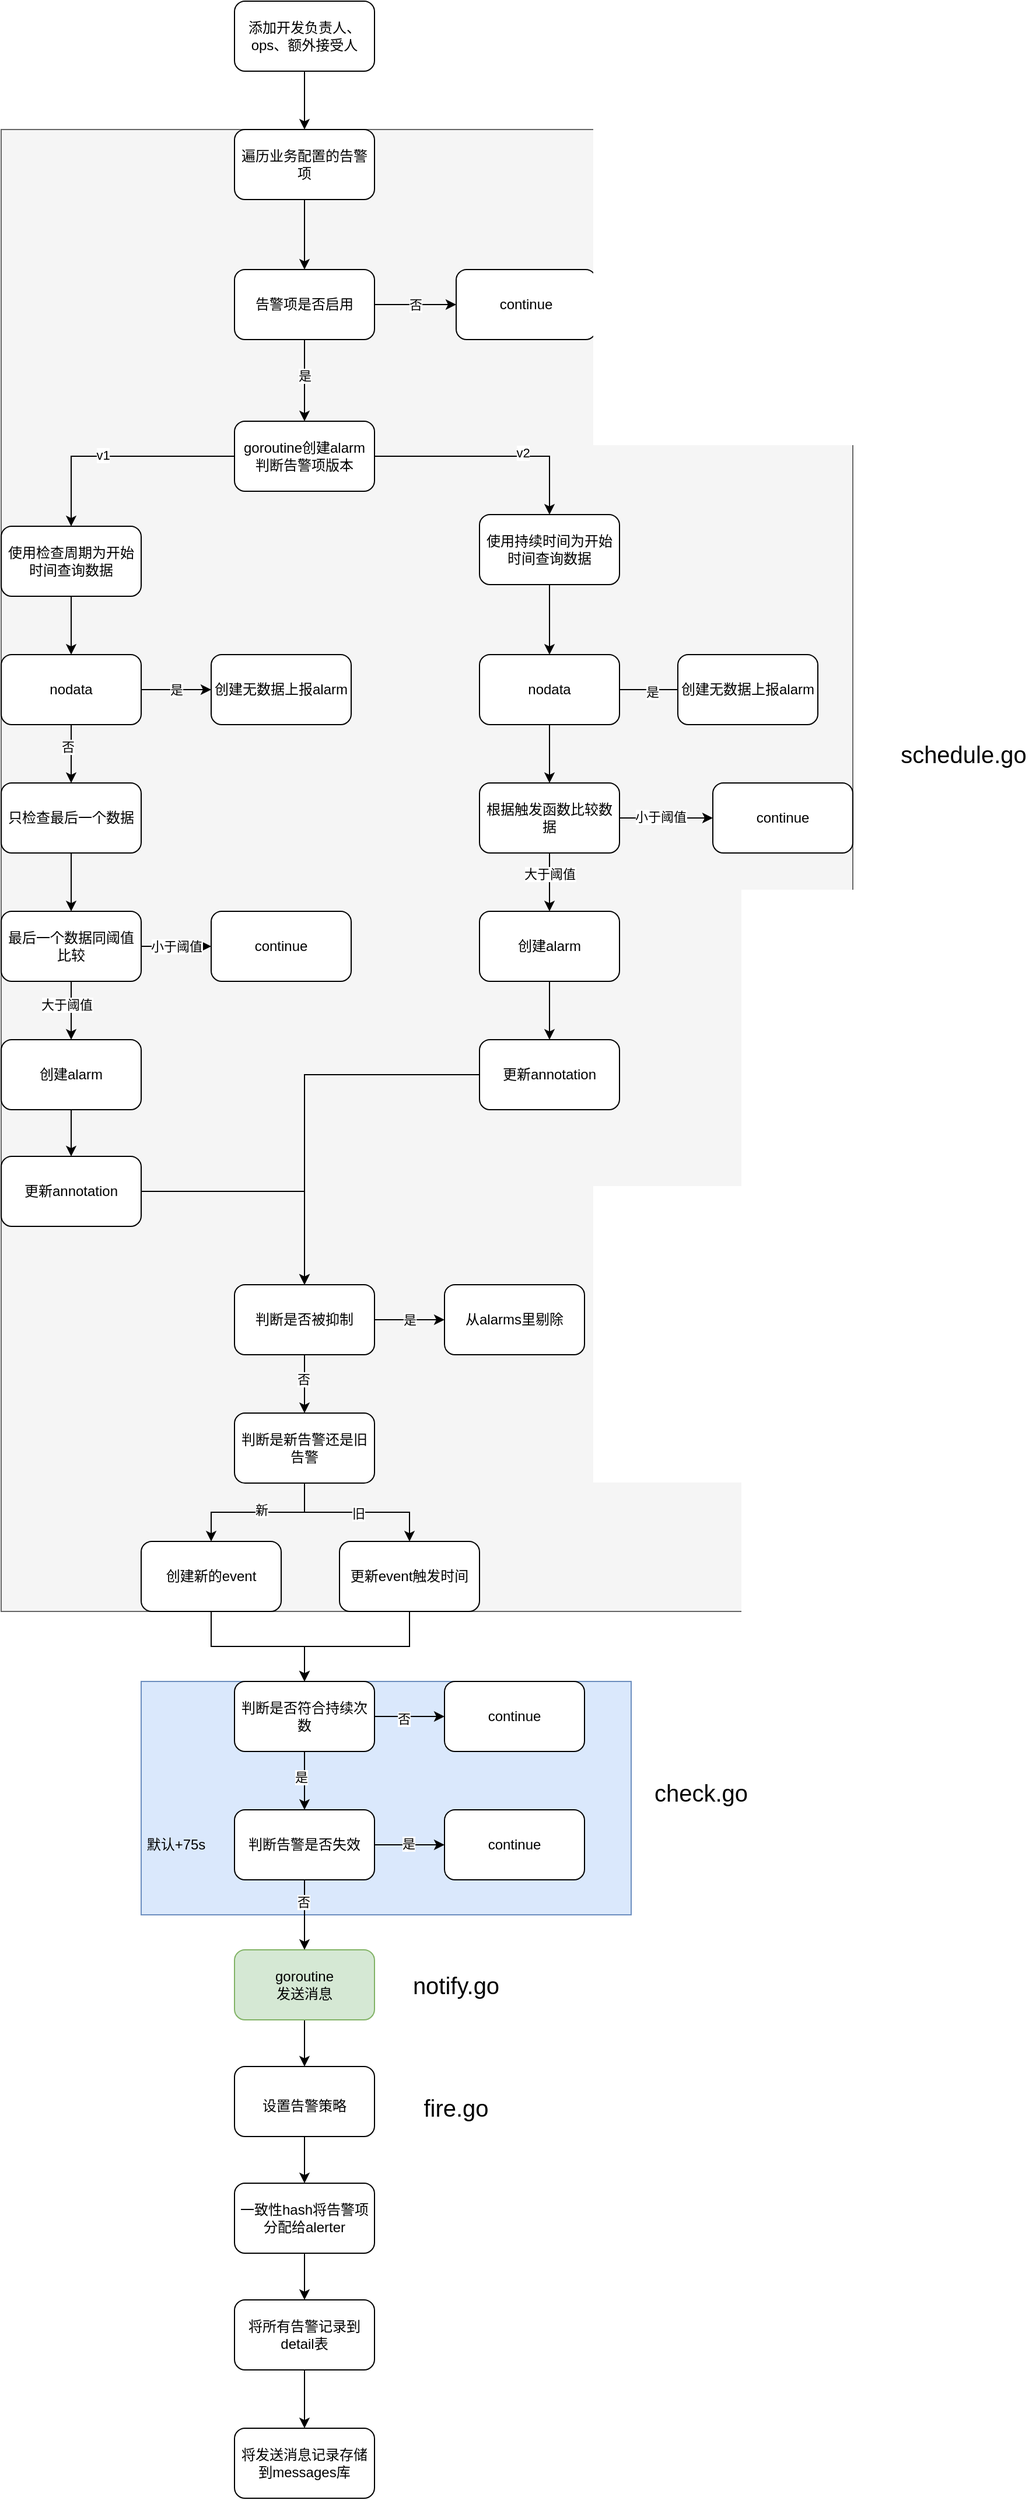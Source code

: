 <mxfile version="20.8.15" type="github">
  <diagram name="第 1 页" id="Kw1zBCnqG9tHCoyv4tqN">
    <mxGraphModel dx="823" dy="544" grid="1" gridSize="10" guides="1" tooltips="1" connect="1" arrows="1" fold="1" page="1" pageScale="1" pageWidth="827" pageHeight="1169" math="0" shadow="0">
      <root>
        <mxCell id="0" />
        <mxCell id="1" parent="0" />
        <mxCell id="XZRz8ud4CRZ0wjuStr5h-56" value="" style="edgeStyle=orthogonalEdgeStyle;rounded=0;orthogonalLoop=1;jettySize=auto;html=1;" edge="1" parent="1" source="XZRz8ud4CRZ0wjuStr5h-55" target="XZRz8ud4CRZ0wjuStr5h-11">
          <mxGeometry relative="1" as="geometry" />
        </mxCell>
        <mxCell id="XZRz8ud4CRZ0wjuStr5h-55" value="添加开发负责人、ops、额外接受人" style="rounded=1;whiteSpace=wrap;html=1;" vertex="1" parent="1">
          <mxGeometry x="280" y="120" width="120" height="60" as="geometry" />
        </mxCell>
        <mxCell id="XZRz8ud4CRZ0wjuStr5h-98" value="" style="edgeStyle=orthogonalEdgeStyle;rounded=0;orthogonalLoop=1;jettySize=auto;html=1;fontSize=20;" edge="1" parent="1" source="XZRz8ud4CRZ0wjuStr5h-67" target="XZRz8ud4CRZ0wjuStr5h-96">
          <mxGeometry relative="1" as="geometry" />
        </mxCell>
        <mxCell id="XZRz8ud4CRZ0wjuStr5h-67" value="goroutine&lt;br&gt;发送消息" style="whiteSpace=wrap;html=1;rounded=1;fillColor=#d5e8d4;strokeColor=#82b366;" vertex="1" parent="1">
          <mxGeometry x="280" y="1790" width="120" height="60" as="geometry" />
        </mxCell>
        <mxCell id="XZRz8ud4CRZ0wjuStr5h-83" style="edgeStyle=orthogonalEdgeStyle;rounded=0;orthogonalLoop=1;jettySize=auto;html=1;entryX=0.5;entryY=0;entryDx=0;entryDy=0;" edge="1" parent="1" source="XZRz8ud4CRZ0wjuStr5h-79" target="XZRz8ud4CRZ0wjuStr5h-57">
          <mxGeometry relative="1" as="geometry" />
        </mxCell>
        <mxCell id="XZRz8ud4CRZ0wjuStr5h-84" style="edgeStyle=orthogonalEdgeStyle;rounded=0;orthogonalLoop=1;jettySize=auto;html=1;entryX=0.5;entryY=0;entryDx=0;entryDy=0;" edge="1" parent="1" source="XZRz8ud4CRZ0wjuStr5h-80" target="XZRz8ud4CRZ0wjuStr5h-57">
          <mxGeometry relative="1" as="geometry" />
        </mxCell>
        <mxCell id="XZRz8ud4CRZ0wjuStr5h-89" value="" style="group;movable=1;resizable=1;rotatable=1;deletable=1;editable=1;connectable=1;fillColor=#dae8fc;strokeColor=#6c8ebf;" vertex="1" connectable="0" parent="1">
          <mxGeometry x="200" y="1560" width="420" height="200" as="geometry" />
        </mxCell>
        <mxCell id="XZRz8ud4CRZ0wjuStr5h-57" value="判断是否符合持续次数" style="whiteSpace=wrap;html=1;rounded=1;movable=0;resizable=0;rotatable=0;deletable=0;editable=0;connectable=0;" vertex="1" parent="XZRz8ud4CRZ0wjuStr5h-89">
          <mxGeometry x="80" width="120" height="60" as="geometry" />
        </mxCell>
        <mxCell id="XZRz8ud4CRZ0wjuStr5h-59" value="continue" style="whiteSpace=wrap;html=1;rounded=1;movable=0;resizable=0;rotatable=0;deletable=0;editable=0;connectable=0;" vertex="1" parent="XZRz8ud4CRZ0wjuStr5h-89">
          <mxGeometry x="260" width="120" height="60" as="geometry" />
        </mxCell>
        <mxCell id="XZRz8ud4CRZ0wjuStr5h-60" value="" style="edgeStyle=orthogonalEdgeStyle;rounded=0;orthogonalLoop=1;jettySize=auto;html=1;movable=0;resizable=0;rotatable=0;deletable=0;editable=0;connectable=0;" edge="1" parent="XZRz8ud4CRZ0wjuStr5h-89" source="XZRz8ud4CRZ0wjuStr5h-57" target="XZRz8ud4CRZ0wjuStr5h-59">
          <mxGeometry relative="1" as="geometry" />
        </mxCell>
        <mxCell id="XZRz8ud4CRZ0wjuStr5h-66" value="否" style="edgeLabel;html=1;align=center;verticalAlign=middle;resizable=0;points=[];movable=0;rotatable=0;deletable=0;editable=0;connectable=0;" vertex="1" connectable="0" parent="XZRz8ud4CRZ0wjuStr5h-60">
          <mxGeometry x="-0.18" y="-2" relative="1" as="geometry">
            <mxPoint as="offset" />
          </mxGeometry>
        </mxCell>
        <mxCell id="XZRz8ud4CRZ0wjuStr5h-61" value="判断告警是否失效" style="whiteSpace=wrap;html=1;rounded=1;movable=0;resizable=0;rotatable=0;deletable=0;editable=0;connectable=0;" vertex="1" parent="XZRz8ud4CRZ0wjuStr5h-89">
          <mxGeometry x="80" y="110" width="120" height="60" as="geometry" />
        </mxCell>
        <mxCell id="XZRz8ud4CRZ0wjuStr5h-62" value="" style="edgeStyle=orthogonalEdgeStyle;rounded=0;orthogonalLoop=1;jettySize=auto;html=1;movable=0;resizable=0;rotatable=0;deletable=0;editable=0;connectable=0;" edge="1" parent="XZRz8ud4CRZ0wjuStr5h-89" source="XZRz8ud4CRZ0wjuStr5h-57" target="XZRz8ud4CRZ0wjuStr5h-61">
          <mxGeometry relative="1" as="geometry" />
        </mxCell>
        <mxCell id="XZRz8ud4CRZ0wjuStr5h-69" value="是" style="edgeLabel;html=1;align=center;verticalAlign=middle;resizable=0;points=[];movable=0;rotatable=0;deletable=0;editable=0;connectable=0;" vertex="1" connectable="0" parent="XZRz8ud4CRZ0wjuStr5h-62">
          <mxGeometry x="-0.15" y="-3" relative="1" as="geometry">
            <mxPoint as="offset" />
          </mxGeometry>
        </mxCell>
        <mxCell id="XZRz8ud4CRZ0wjuStr5h-63" value="continue" style="whiteSpace=wrap;html=1;rounded=1;movable=0;resizable=0;rotatable=0;deletable=0;editable=0;connectable=0;" vertex="1" parent="XZRz8ud4CRZ0wjuStr5h-89">
          <mxGeometry x="260" y="110" width="120" height="60" as="geometry" />
        </mxCell>
        <mxCell id="XZRz8ud4CRZ0wjuStr5h-64" value="" style="edgeStyle=orthogonalEdgeStyle;rounded=0;orthogonalLoop=1;jettySize=auto;html=1;movable=0;resizable=0;rotatable=0;deletable=0;editable=0;connectable=0;" edge="1" parent="XZRz8ud4CRZ0wjuStr5h-89" source="XZRz8ud4CRZ0wjuStr5h-61" target="XZRz8ud4CRZ0wjuStr5h-63">
          <mxGeometry relative="1" as="geometry" />
        </mxCell>
        <mxCell id="XZRz8ud4CRZ0wjuStr5h-65" value="是" style="edgeLabel;html=1;align=center;verticalAlign=middle;resizable=0;points=[];movable=0;rotatable=0;deletable=0;editable=0;connectable=0;" vertex="1" connectable="0" parent="XZRz8ud4CRZ0wjuStr5h-64">
          <mxGeometry x="-0.032" y="1" relative="1" as="geometry">
            <mxPoint as="offset" />
          </mxGeometry>
        </mxCell>
        <mxCell id="XZRz8ud4CRZ0wjuStr5h-87" value="默认+75s" style="text;html=1;strokeColor=none;fillColor=none;align=center;verticalAlign=middle;whiteSpace=wrap;rounded=0;movable=0;resizable=0;rotatable=0;deletable=0;editable=0;connectable=0;" vertex="1" parent="XZRz8ud4CRZ0wjuStr5h-89">
          <mxGeometry y="125" width="60" height="30" as="geometry" />
        </mxCell>
        <mxCell id="XZRz8ud4CRZ0wjuStr5h-68" value="" style="edgeStyle=orthogonalEdgeStyle;rounded=0;orthogonalLoop=1;jettySize=auto;html=1;" edge="1" parent="1" source="XZRz8ud4CRZ0wjuStr5h-61" target="XZRz8ud4CRZ0wjuStr5h-67">
          <mxGeometry relative="1" as="geometry" />
        </mxCell>
        <mxCell id="XZRz8ud4CRZ0wjuStr5h-70" value="否" style="edgeLabel;html=1;align=center;verticalAlign=middle;resizable=0;points=[];movable=0;rotatable=0;deletable=0;editable=0;connectable=0;" vertex="1" connectable="0" parent="XZRz8ud4CRZ0wjuStr5h-68">
          <mxGeometry x="-0.38" y="-1" relative="1" as="geometry">
            <mxPoint as="offset" />
          </mxGeometry>
        </mxCell>
        <mxCell id="XZRz8ud4CRZ0wjuStr5h-90" value="&lt;font style=&quot;font-size: 20px;&quot;&gt;check.go&lt;/font&gt;" style="text;html=1;strokeColor=none;fillColor=none;align=center;verticalAlign=middle;whiteSpace=wrap;rounded=0;" vertex="1" parent="1">
          <mxGeometry x="650" y="1640" width="60" height="30" as="geometry" />
        </mxCell>
        <mxCell id="XZRz8ud4CRZ0wjuStr5h-91" value="" style="group;fillColor=#f5f5f5;fontColor=#333333;strokeColor=#666666;" vertex="1" connectable="0" parent="1">
          <mxGeometry x="80" y="230" width="730" height="1270" as="geometry" />
        </mxCell>
        <mxCell id="XZRz8ud4CRZ0wjuStr5h-1" value="告警项是否启用" style="rounded=1;whiteSpace=wrap;html=1;" vertex="1" parent="XZRz8ud4CRZ0wjuStr5h-91">
          <mxGeometry x="200" y="120" width="120" height="60" as="geometry" />
        </mxCell>
        <mxCell id="XZRz8ud4CRZ0wjuStr5h-2" value="goroutine创建alarm&lt;br&gt;判断告警项版本" style="rounded=1;whiteSpace=wrap;html=1;" vertex="1" parent="XZRz8ud4CRZ0wjuStr5h-91">
          <mxGeometry x="200" y="250" width="120" height="60" as="geometry" />
        </mxCell>
        <mxCell id="XZRz8ud4CRZ0wjuStr5h-3" value="" style="edgeStyle=orthogonalEdgeStyle;rounded=0;orthogonalLoop=1;jettySize=auto;html=1;" edge="1" parent="XZRz8ud4CRZ0wjuStr5h-91" source="XZRz8ud4CRZ0wjuStr5h-1" target="XZRz8ud4CRZ0wjuStr5h-2">
          <mxGeometry relative="1" as="geometry" />
        </mxCell>
        <mxCell id="XZRz8ud4CRZ0wjuStr5h-4" value="是" style="edgeLabel;html=1;align=center;verticalAlign=middle;resizable=0;points=[];" vertex="1" connectable="0" parent="XZRz8ud4CRZ0wjuStr5h-3">
          <mxGeometry x="-0.13" relative="1" as="geometry">
            <mxPoint as="offset" />
          </mxGeometry>
        </mxCell>
        <mxCell id="XZRz8ud4CRZ0wjuStr5h-5" value="使用检查周期为开始时间查询数据" style="rounded=1;whiteSpace=wrap;html=1;" vertex="1" parent="XZRz8ud4CRZ0wjuStr5h-91">
          <mxGeometry y="340" width="120" height="60" as="geometry" />
        </mxCell>
        <mxCell id="XZRz8ud4CRZ0wjuStr5h-7" style="edgeStyle=orthogonalEdgeStyle;rounded=0;orthogonalLoop=1;jettySize=auto;html=1;entryX=0.5;entryY=0;entryDx=0;entryDy=0;" edge="1" parent="XZRz8ud4CRZ0wjuStr5h-91" source="XZRz8ud4CRZ0wjuStr5h-2" target="XZRz8ud4CRZ0wjuStr5h-5">
          <mxGeometry relative="1" as="geometry" />
        </mxCell>
        <mxCell id="XZRz8ud4CRZ0wjuStr5h-8" value="v1" style="edgeLabel;html=1;align=center;verticalAlign=middle;resizable=0;points=[];" vertex="1" connectable="0" parent="XZRz8ud4CRZ0wjuStr5h-7">
          <mxGeometry x="0.133" y="-1" relative="1" as="geometry">
            <mxPoint as="offset" />
          </mxGeometry>
        </mxCell>
        <mxCell id="XZRz8ud4CRZ0wjuStr5h-6" value="使用持续时间为开始时间查询数据" style="rounded=1;whiteSpace=wrap;html=1;" vertex="1" parent="XZRz8ud4CRZ0wjuStr5h-91">
          <mxGeometry x="410" y="330" width="120" height="60" as="geometry" />
        </mxCell>
        <mxCell id="XZRz8ud4CRZ0wjuStr5h-9" style="edgeStyle=orthogonalEdgeStyle;rounded=0;orthogonalLoop=1;jettySize=auto;html=1;entryX=0.5;entryY=0;entryDx=0;entryDy=0;" edge="1" parent="XZRz8ud4CRZ0wjuStr5h-91" source="XZRz8ud4CRZ0wjuStr5h-2" target="XZRz8ud4CRZ0wjuStr5h-6">
          <mxGeometry relative="1" as="geometry" />
        </mxCell>
        <mxCell id="XZRz8ud4CRZ0wjuStr5h-10" value="v2" style="edgeLabel;html=1;align=center;verticalAlign=middle;resizable=0;points=[];" vertex="1" connectable="0" parent="XZRz8ud4CRZ0wjuStr5h-9">
          <mxGeometry x="0.272" y="3" relative="1" as="geometry">
            <mxPoint as="offset" />
          </mxGeometry>
        </mxCell>
        <mxCell id="XZRz8ud4CRZ0wjuStr5h-12" value="" style="edgeStyle=orthogonalEdgeStyle;rounded=0;orthogonalLoop=1;jettySize=auto;html=1;" edge="1" parent="XZRz8ud4CRZ0wjuStr5h-91" source="XZRz8ud4CRZ0wjuStr5h-11" target="XZRz8ud4CRZ0wjuStr5h-1">
          <mxGeometry relative="1" as="geometry" />
        </mxCell>
        <mxCell id="XZRz8ud4CRZ0wjuStr5h-11" value="遍历业务配置的告警项" style="rounded=1;whiteSpace=wrap;html=1;" vertex="1" parent="XZRz8ud4CRZ0wjuStr5h-91">
          <mxGeometry x="200" width="120" height="60" as="geometry" />
        </mxCell>
        <mxCell id="XZRz8ud4CRZ0wjuStr5h-14" value="continue" style="rounded=1;whiteSpace=wrap;html=1;" vertex="1" parent="XZRz8ud4CRZ0wjuStr5h-91">
          <mxGeometry x="390" y="120" width="120" height="60" as="geometry" />
        </mxCell>
        <mxCell id="XZRz8ud4CRZ0wjuStr5h-15" value="否" style="edgeStyle=orthogonalEdgeStyle;rounded=0;orthogonalLoop=1;jettySize=auto;html=1;" edge="1" parent="XZRz8ud4CRZ0wjuStr5h-91" source="XZRz8ud4CRZ0wjuStr5h-1" target="XZRz8ud4CRZ0wjuStr5h-14">
          <mxGeometry relative="1" as="geometry" />
        </mxCell>
        <mxCell id="XZRz8ud4CRZ0wjuStr5h-16" value="nodata" style="whiteSpace=wrap;html=1;rounded=1;" vertex="1" parent="XZRz8ud4CRZ0wjuStr5h-91">
          <mxGeometry y="450" width="120" height="60" as="geometry" />
        </mxCell>
        <mxCell id="XZRz8ud4CRZ0wjuStr5h-17" value="" style="edgeStyle=orthogonalEdgeStyle;rounded=0;orthogonalLoop=1;jettySize=auto;html=1;" edge="1" parent="XZRz8ud4CRZ0wjuStr5h-91" source="XZRz8ud4CRZ0wjuStr5h-5" target="XZRz8ud4CRZ0wjuStr5h-16">
          <mxGeometry relative="1" as="geometry" />
        </mxCell>
        <mxCell id="XZRz8ud4CRZ0wjuStr5h-19" value="创建无数据上报alarm" style="whiteSpace=wrap;html=1;rounded=1;" vertex="1" parent="XZRz8ud4CRZ0wjuStr5h-91">
          <mxGeometry x="180" y="450" width="120" height="60" as="geometry" />
        </mxCell>
        <mxCell id="XZRz8ud4CRZ0wjuStr5h-78" value="是" style="edgeStyle=orthogonalEdgeStyle;rounded=0;orthogonalLoop=1;jettySize=auto;html=1;" edge="1" parent="XZRz8ud4CRZ0wjuStr5h-91" source="XZRz8ud4CRZ0wjuStr5h-16" target="XZRz8ud4CRZ0wjuStr5h-19">
          <mxGeometry relative="1" as="geometry" />
        </mxCell>
        <mxCell id="XZRz8ud4CRZ0wjuStr5h-22" value="只检查最后一个数据" style="whiteSpace=wrap;html=1;rounded=1;" vertex="1" parent="XZRz8ud4CRZ0wjuStr5h-91">
          <mxGeometry y="560" width="120" height="60" as="geometry" />
        </mxCell>
        <mxCell id="XZRz8ud4CRZ0wjuStr5h-23" value="" style="edgeStyle=orthogonalEdgeStyle;rounded=0;orthogonalLoop=1;jettySize=auto;html=1;" edge="1" parent="XZRz8ud4CRZ0wjuStr5h-91" source="XZRz8ud4CRZ0wjuStr5h-16" target="XZRz8ud4CRZ0wjuStr5h-22">
          <mxGeometry relative="1" as="geometry" />
        </mxCell>
        <mxCell id="XZRz8ud4CRZ0wjuStr5h-24" value="否" style="edgeLabel;html=1;align=center;verticalAlign=middle;resizable=0;points=[];" vertex="1" connectable="0" parent="XZRz8ud4CRZ0wjuStr5h-23">
          <mxGeometry x="-0.269" y="-3" relative="1" as="geometry">
            <mxPoint as="offset" />
          </mxGeometry>
        </mxCell>
        <mxCell id="XZRz8ud4CRZ0wjuStr5h-25" value="最后一个数据同阈值比较" style="whiteSpace=wrap;html=1;rounded=1;" vertex="1" parent="XZRz8ud4CRZ0wjuStr5h-91">
          <mxGeometry y="670" width="120" height="60" as="geometry" />
        </mxCell>
        <mxCell id="XZRz8ud4CRZ0wjuStr5h-26" value="" style="edgeStyle=orthogonalEdgeStyle;rounded=0;orthogonalLoop=1;jettySize=auto;html=1;" edge="1" parent="XZRz8ud4CRZ0wjuStr5h-91" source="XZRz8ud4CRZ0wjuStr5h-22" target="XZRz8ud4CRZ0wjuStr5h-25">
          <mxGeometry relative="1" as="geometry" />
        </mxCell>
        <mxCell id="XZRz8ud4CRZ0wjuStr5h-27" value="创建alarm" style="whiteSpace=wrap;html=1;rounded=1;" vertex="1" parent="XZRz8ud4CRZ0wjuStr5h-91">
          <mxGeometry y="780" width="120" height="60" as="geometry" />
        </mxCell>
        <mxCell id="XZRz8ud4CRZ0wjuStr5h-28" value="" style="edgeStyle=orthogonalEdgeStyle;rounded=0;orthogonalLoop=1;jettySize=auto;html=1;" edge="1" parent="XZRz8ud4CRZ0wjuStr5h-91" source="XZRz8ud4CRZ0wjuStr5h-25" target="XZRz8ud4CRZ0wjuStr5h-27">
          <mxGeometry relative="1" as="geometry" />
        </mxCell>
        <mxCell id="XZRz8ud4CRZ0wjuStr5h-76" value="大于阈值" style="edgeLabel;html=1;align=center;verticalAlign=middle;resizable=0;points=[];" vertex="1" connectable="0" parent="XZRz8ud4CRZ0wjuStr5h-28">
          <mxGeometry x="-0.206" y="-4" relative="1" as="geometry">
            <mxPoint as="offset" />
          </mxGeometry>
        </mxCell>
        <mxCell id="XZRz8ud4CRZ0wjuStr5h-29" value="更新annotation" style="whiteSpace=wrap;html=1;rounded=1;" vertex="1" parent="XZRz8ud4CRZ0wjuStr5h-91">
          <mxGeometry y="880" width="120" height="60" as="geometry" />
        </mxCell>
        <mxCell id="XZRz8ud4CRZ0wjuStr5h-30" value="" style="edgeStyle=orthogonalEdgeStyle;rounded=0;orthogonalLoop=1;jettySize=auto;html=1;" edge="1" parent="XZRz8ud4CRZ0wjuStr5h-91" source="XZRz8ud4CRZ0wjuStr5h-27" target="XZRz8ud4CRZ0wjuStr5h-29">
          <mxGeometry relative="1" as="geometry" />
        </mxCell>
        <mxCell id="XZRz8ud4CRZ0wjuStr5h-31" value="" style="edgeStyle=orthogonalEdgeStyle;rounded=0;orthogonalLoop=1;jettySize=auto;html=1;" edge="1" parent="XZRz8ud4CRZ0wjuStr5h-91" source="XZRz8ud4CRZ0wjuStr5h-33">
          <mxGeometry relative="1" as="geometry">
            <mxPoint x="610.0" y="480.0" as="targetPoint" />
          </mxGeometry>
        </mxCell>
        <mxCell id="XZRz8ud4CRZ0wjuStr5h-32" value="是" style="edgeLabel;html=1;align=center;verticalAlign=middle;resizable=0;points=[];" vertex="1" connectable="0" parent="XZRz8ud4CRZ0wjuStr5h-31">
          <mxGeometry x="-0.311" y="-2" relative="1" as="geometry">
            <mxPoint as="offset" />
          </mxGeometry>
        </mxCell>
        <mxCell id="XZRz8ud4CRZ0wjuStr5h-33" value="nodata" style="whiteSpace=wrap;html=1;rounded=1;" vertex="1" parent="XZRz8ud4CRZ0wjuStr5h-91">
          <mxGeometry x="410" y="450" width="120" height="60" as="geometry" />
        </mxCell>
        <mxCell id="XZRz8ud4CRZ0wjuStr5h-35" value="" style="edgeStyle=orthogonalEdgeStyle;rounded=0;orthogonalLoop=1;jettySize=auto;html=1;" edge="1" parent="XZRz8ud4CRZ0wjuStr5h-91" source="XZRz8ud4CRZ0wjuStr5h-6" target="XZRz8ud4CRZ0wjuStr5h-33">
          <mxGeometry relative="1" as="geometry" />
        </mxCell>
        <mxCell id="XZRz8ud4CRZ0wjuStr5h-34" value="创建无数据上报alarm" style="whiteSpace=wrap;html=1;rounded=1;" vertex="1" parent="XZRz8ud4CRZ0wjuStr5h-91">
          <mxGeometry x="580" y="450" width="120" height="60" as="geometry" />
        </mxCell>
        <mxCell id="XZRz8ud4CRZ0wjuStr5h-36" value="根据触发函数比较数据" style="whiteSpace=wrap;html=1;rounded=1;" vertex="1" parent="XZRz8ud4CRZ0wjuStr5h-91">
          <mxGeometry x="410" y="560" width="120" height="60" as="geometry" />
        </mxCell>
        <mxCell id="XZRz8ud4CRZ0wjuStr5h-37" value="" style="edgeStyle=orthogonalEdgeStyle;rounded=0;orthogonalLoop=1;jettySize=auto;html=1;" edge="1" parent="XZRz8ud4CRZ0wjuStr5h-91" source="XZRz8ud4CRZ0wjuStr5h-33" target="XZRz8ud4CRZ0wjuStr5h-36">
          <mxGeometry relative="1" as="geometry" />
        </mxCell>
        <mxCell id="XZRz8ud4CRZ0wjuStr5h-38" value="continue" style="whiteSpace=wrap;html=1;rounded=1;" vertex="1" parent="XZRz8ud4CRZ0wjuStr5h-91">
          <mxGeometry x="610" y="560" width="120" height="60" as="geometry" />
        </mxCell>
        <mxCell id="XZRz8ud4CRZ0wjuStr5h-39" value="" style="edgeStyle=orthogonalEdgeStyle;rounded=0;orthogonalLoop=1;jettySize=auto;html=1;" edge="1" parent="XZRz8ud4CRZ0wjuStr5h-91" source="XZRz8ud4CRZ0wjuStr5h-36" target="XZRz8ud4CRZ0wjuStr5h-38">
          <mxGeometry relative="1" as="geometry" />
        </mxCell>
        <mxCell id="XZRz8ud4CRZ0wjuStr5h-73" value="小于阈值" style="edgeLabel;html=1;align=center;verticalAlign=middle;resizable=0;points=[];" vertex="1" connectable="0" parent="XZRz8ud4CRZ0wjuStr5h-39">
          <mxGeometry x="-0.135" y="1" relative="1" as="geometry">
            <mxPoint as="offset" />
          </mxGeometry>
        </mxCell>
        <mxCell id="XZRz8ud4CRZ0wjuStr5h-40" value="创建alarm" style="whiteSpace=wrap;html=1;rounded=1;" vertex="1" parent="XZRz8ud4CRZ0wjuStr5h-91">
          <mxGeometry x="410" y="670" width="120" height="60" as="geometry" />
        </mxCell>
        <mxCell id="XZRz8ud4CRZ0wjuStr5h-41" value="" style="edgeStyle=orthogonalEdgeStyle;rounded=0;orthogonalLoop=1;jettySize=auto;html=1;" edge="1" parent="XZRz8ud4CRZ0wjuStr5h-91" source="XZRz8ud4CRZ0wjuStr5h-36" target="XZRz8ud4CRZ0wjuStr5h-40">
          <mxGeometry relative="1" as="geometry" />
        </mxCell>
        <mxCell id="XZRz8ud4CRZ0wjuStr5h-72" value="大于阈值" style="edgeLabel;html=1;align=center;verticalAlign=middle;resizable=0;points=[];" vertex="1" connectable="0" parent="XZRz8ud4CRZ0wjuStr5h-41">
          <mxGeometry x="-0.295" relative="1" as="geometry">
            <mxPoint as="offset" />
          </mxGeometry>
        </mxCell>
        <mxCell id="XZRz8ud4CRZ0wjuStr5h-43" value="更新annotation" style="whiteSpace=wrap;html=1;rounded=1;" vertex="1" parent="XZRz8ud4CRZ0wjuStr5h-91">
          <mxGeometry x="410" y="780" width="120" height="60" as="geometry" />
        </mxCell>
        <mxCell id="XZRz8ud4CRZ0wjuStr5h-44" value="" style="edgeStyle=orthogonalEdgeStyle;rounded=0;orthogonalLoop=1;jettySize=auto;html=1;" edge="1" parent="XZRz8ud4CRZ0wjuStr5h-91" source="XZRz8ud4CRZ0wjuStr5h-40" target="XZRz8ud4CRZ0wjuStr5h-43">
          <mxGeometry relative="1" as="geometry" />
        </mxCell>
        <mxCell id="XZRz8ud4CRZ0wjuStr5h-51" value="" style="edgeStyle=orthogonalEdgeStyle;rounded=0;orthogonalLoop=1;jettySize=auto;html=1;" edge="1" parent="XZRz8ud4CRZ0wjuStr5h-91" source="XZRz8ud4CRZ0wjuStr5h-45">
          <mxGeometry relative="1" as="geometry">
            <mxPoint x="260.0" y="1100" as="targetPoint" />
          </mxGeometry>
        </mxCell>
        <mxCell id="XZRz8ud4CRZ0wjuStr5h-52" value="否" style="edgeLabel;html=1;align=center;verticalAlign=middle;resizable=0;points=[];" vertex="1" connectable="0" parent="XZRz8ud4CRZ0wjuStr5h-51">
          <mxGeometry x="-0.194" y="-1" relative="1" as="geometry">
            <mxPoint as="offset" />
          </mxGeometry>
        </mxCell>
        <mxCell id="XZRz8ud4CRZ0wjuStr5h-45" value="判断是否被抑制" style="rounded=1;whiteSpace=wrap;html=1;" vertex="1" parent="XZRz8ud4CRZ0wjuStr5h-91">
          <mxGeometry x="200" y="990" width="120" height="60" as="geometry" />
        </mxCell>
        <mxCell id="XZRz8ud4CRZ0wjuStr5h-46" style="edgeStyle=orthogonalEdgeStyle;rounded=0;orthogonalLoop=1;jettySize=auto;html=1;entryX=0.5;entryY=0;entryDx=0;entryDy=0;" edge="1" parent="XZRz8ud4CRZ0wjuStr5h-91" source="XZRz8ud4CRZ0wjuStr5h-29" target="XZRz8ud4CRZ0wjuStr5h-45">
          <mxGeometry relative="1" as="geometry" />
        </mxCell>
        <mxCell id="XZRz8ud4CRZ0wjuStr5h-47" style="edgeStyle=orthogonalEdgeStyle;rounded=0;orthogonalLoop=1;jettySize=auto;html=1;entryX=0.5;entryY=0;entryDx=0;entryDy=0;" edge="1" parent="XZRz8ud4CRZ0wjuStr5h-91" source="XZRz8ud4CRZ0wjuStr5h-43" target="XZRz8ud4CRZ0wjuStr5h-45">
          <mxGeometry relative="1" as="geometry" />
        </mxCell>
        <mxCell id="XZRz8ud4CRZ0wjuStr5h-49" value="从alarms里剔除" style="whiteSpace=wrap;html=1;rounded=1;" vertex="1" parent="XZRz8ud4CRZ0wjuStr5h-91">
          <mxGeometry x="380" y="990" width="120" height="60" as="geometry" />
        </mxCell>
        <mxCell id="XZRz8ud4CRZ0wjuStr5h-50" value="是" style="edgeStyle=orthogonalEdgeStyle;rounded=0;orthogonalLoop=1;jettySize=auto;html=1;" edge="1" parent="XZRz8ud4CRZ0wjuStr5h-91" source="XZRz8ud4CRZ0wjuStr5h-45" target="XZRz8ud4CRZ0wjuStr5h-49">
          <mxGeometry relative="1" as="geometry" />
        </mxCell>
        <mxCell id="XZRz8ud4CRZ0wjuStr5h-53" value="判断是新告警还是旧告警" style="whiteSpace=wrap;html=1;rounded=1;" vertex="1" parent="XZRz8ud4CRZ0wjuStr5h-91">
          <mxGeometry x="200" y="1100" width="120" height="60" as="geometry" />
        </mxCell>
        <mxCell id="XZRz8ud4CRZ0wjuStr5h-74" value="continue" style="whiteSpace=wrap;html=1;rounded=1;" vertex="1" parent="XZRz8ud4CRZ0wjuStr5h-91">
          <mxGeometry x="180" y="670" width="120" height="60" as="geometry" />
        </mxCell>
        <mxCell id="XZRz8ud4CRZ0wjuStr5h-75" value="小于阈值" style="edgeStyle=orthogonalEdgeStyle;rounded=0;orthogonalLoop=1;jettySize=auto;html=1;" edge="1" parent="XZRz8ud4CRZ0wjuStr5h-91" source="XZRz8ud4CRZ0wjuStr5h-25" target="XZRz8ud4CRZ0wjuStr5h-74">
          <mxGeometry relative="1" as="geometry" />
        </mxCell>
        <mxCell id="XZRz8ud4CRZ0wjuStr5h-79" value="创建新的event" style="rounded=1;whiteSpace=wrap;html=1;" vertex="1" parent="XZRz8ud4CRZ0wjuStr5h-91">
          <mxGeometry x="120" y="1210" width="120" height="60" as="geometry" />
        </mxCell>
        <mxCell id="XZRz8ud4CRZ0wjuStr5h-81" style="edgeStyle=orthogonalEdgeStyle;rounded=0;orthogonalLoop=1;jettySize=auto;html=1;entryX=0.5;entryY=0;entryDx=0;entryDy=0;" edge="1" parent="XZRz8ud4CRZ0wjuStr5h-91" source="XZRz8ud4CRZ0wjuStr5h-53" target="XZRz8ud4CRZ0wjuStr5h-79">
          <mxGeometry relative="1" as="geometry" />
        </mxCell>
        <mxCell id="XZRz8ud4CRZ0wjuStr5h-85" value="新" style="edgeLabel;html=1;align=center;verticalAlign=middle;resizable=0;points=[];" vertex="1" connectable="0" parent="XZRz8ud4CRZ0wjuStr5h-81">
          <mxGeometry x="-0.036" y="-2" relative="1" as="geometry">
            <mxPoint as="offset" />
          </mxGeometry>
        </mxCell>
        <mxCell id="XZRz8ud4CRZ0wjuStr5h-80" value="更新event触发时间" style="rounded=1;whiteSpace=wrap;html=1;" vertex="1" parent="XZRz8ud4CRZ0wjuStr5h-91">
          <mxGeometry x="290" y="1210" width="120" height="60" as="geometry" />
        </mxCell>
        <mxCell id="XZRz8ud4CRZ0wjuStr5h-82" style="edgeStyle=orthogonalEdgeStyle;rounded=0;orthogonalLoop=1;jettySize=auto;html=1;entryX=0.5;entryY=0;entryDx=0;entryDy=0;" edge="1" parent="XZRz8ud4CRZ0wjuStr5h-91" source="XZRz8ud4CRZ0wjuStr5h-53" target="XZRz8ud4CRZ0wjuStr5h-80">
          <mxGeometry relative="1" as="geometry" />
        </mxCell>
        <mxCell id="XZRz8ud4CRZ0wjuStr5h-86" value="旧" style="edgeLabel;html=1;align=center;verticalAlign=middle;resizable=0;points=[];" vertex="1" connectable="0" parent="XZRz8ud4CRZ0wjuStr5h-82">
          <mxGeometry x="0.01" y="-1" relative="1" as="geometry">
            <mxPoint as="offset" />
          </mxGeometry>
        </mxCell>
        <mxCell id="XZRz8ud4CRZ0wjuStr5h-93" value="&lt;font style=&quot;font-size: 20px;&quot;&gt;schedule.go&lt;/font&gt;" style="text;html=1;strokeColor=none;fillColor=none;align=center;verticalAlign=middle;whiteSpace=wrap;rounded=0;" vertex="1" parent="1">
          <mxGeometry x="850" y="750" width="110" height="30" as="geometry" />
        </mxCell>
        <mxCell id="XZRz8ud4CRZ0wjuStr5h-101" value="" style="edgeStyle=orthogonalEdgeStyle;rounded=0;orthogonalLoop=1;jettySize=auto;html=1;fontSize=12;" edge="1" parent="1" source="XZRz8ud4CRZ0wjuStr5h-96" target="XZRz8ud4CRZ0wjuStr5h-100">
          <mxGeometry relative="1" as="geometry" />
        </mxCell>
        <mxCell id="XZRz8ud4CRZ0wjuStr5h-96" value="&lt;font style=&quot;font-size: 12px;&quot;&gt;设置告警策略&lt;/font&gt;" style="whiteSpace=wrap;html=1;rounded=1;fontSize=20;" vertex="1" parent="1">
          <mxGeometry x="280" y="1890" width="120" height="60" as="geometry" />
        </mxCell>
        <mxCell id="XZRz8ud4CRZ0wjuStr5h-97" value="notify.go" style="text;html=1;strokeColor=none;fillColor=none;align=center;verticalAlign=middle;whiteSpace=wrap;rounded=0;fontSize=20;" vertex="1" parent="1">
          <mxGeometry x="440" y="1805" width="60" height="30" as="geometry" />
        </mxCell>
        <mxCell id="XZRz8ud4CRZ0wjuStr5h-99" value="fire.go" style="text;html=1;strokeColor=none;fillColor=none;align=center;verticalAlign=middle;whiteSpace=wrap;rounded=0;fontSize=20;" vertex="1" parent="1">
          <mxGeometry x="440" y="1910" width="60" height="30" as="geometry" />
        </mxCell>
        <mxCell id="XZRz8ud4CRZ0wjuStr5h-103" value="" style="edgeStyle=orthogonalEdgeStyle;rounded=0;orthogonalLoop=1;jettySize=auto;html=1;fontSize=12;" edge="1" parent="1" source="XZRz8ud4CRZ0wjuStr5h-100" target="XZRz8ud4CRZ0wjuStr5h-102">
          <mxGeometry relative="1" as="geometry" />
        </mxCell>
        <mxCell id="XZRz8ud4CRZ0wjuStr5h-100" value="一致性hash将告警项分配给alerter" style="rounded=1;whiteSpace=wrap;html=1;fontSize=12;" vertex="1" parent="1">
          <mxGeometry x="280" y="1990" width="120" height="60" as="geometry" />
        </mxCell>
        <mxCell id="XZRz8ud4CRZ0wjuStr5h-105" value="" style="edgeStyle=orthogonalEdgeStyle;rounded=0;orthogonalLoop=1;jettySize=auto;html=1;fontSize=12;" edge="1" parent="1" source="XZRz8ud4CRZ0wjuStr5h-102" target="XZRz8ud4CRZ0wjuStr5h-104">
          <mxGeometry relative="1" as="geometry" />
        </mxCell>
        <mxCell id="XZRz8ud4CRZ0wjuStr5h-102" value="将所有告警记录到detail表" style="whiteSpace=wrap;html=1;rounded=1;fontSize=12;" vertex="1" parent="1">
          <mxGeometry x="280" y="2090" width="120" height="60" as="geometry" />
        </mxCell>
        <mxCell id="XZRz8ud4CRZ0wjuStr5h-104" value="将发送消息记录存储到messages库" style="whiteSpace=wrap;html=1;rounded=1;" vertex="1" parent="1">
          <mxGeometry x="280" y="2200" width="120" height="60" as="geometry" />
        </mxCell>
      </root>
    </mxGraphModel>
  </diagram>
</mxfile>
